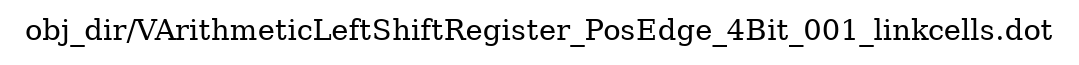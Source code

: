 digraph v3graph {
	graph	[label="obj_dir/VArithmeticLeftShiftRegister_PosEdge_4Bit_001_linkcells.dot",
		 labelloc=t, labeljust=l,
		 //size="7.5,10",
		 rankdir=TB];
}
